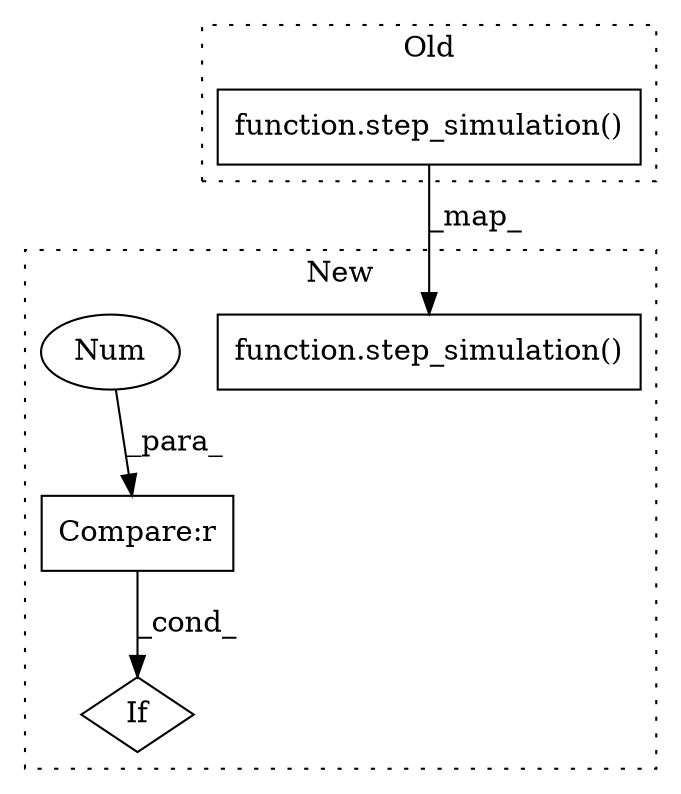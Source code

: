 digraph G {
subgraph cluster0 {
1 [label="function.step_simulation()" a="75" s="10244" l="17" shape="box"];
label = "Old";
style="dotted";
}
subgraph cluster1 {
2 [label="function.step_simulation()" a="75" s="10221" l="17" shape="box"];
3 [label="If" a="96" s="10255" l="3" shape="diamond"];
4 [label="Compare:r" a="40" s="10258" l="7" shape="box"];
5 [label="Num" a="76" s="10263" l="2" shape="ellipse"];
label = "New";
style="dotted";
}
1 -> 2 [label="_map_"];
4 -> 3 [label="_cond_"];
5 -> 4 [label="_para_"];
}